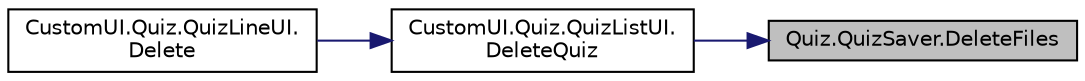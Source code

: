 digraph "Quiz.QuizSaver.DeleteFiles"
{
 // INTERACTIVE_SVG=YES
 // LATEX_PDF_SIZE
  edge [fontname="Helvetica",fontsize="10",labelfontname="Helvetica",labelfontsize="10"];
  node [fontname="Helvetica",fontsize="10",shape=record];
  rankdir="RL";
  Node1 [label="Quiz.QuizSaver.DeleteFiles",height=0.2,width=0.4,color="black", fillcolor="grey75", style="filled", fontcolor="black",tooltip="删除问题存档"];
  Node1 -> Node2 [dir="back",color="midnightblue",fontsize="10",style="solid",fontname="Helvetica"];
  Node2 [label="CustomUI.Quiz.QuizListUI.\lDeleteQuiz",height=0.2,width=0.4,color="black", fillcolor="white", style="filled",URL="$class_custom_u_i_1_1_quiz_1_1_quiz_list_u_i.html#ad56b0e6c597dbaa557e79be3f30b7646",tooltip=" "];
  Node2 -> Node3 [dir="back",color="midnightblue",fontsize="10",style="solid",fontname="Helvetica"];
  Node3 [label="CustomUI.Quiz.QuizLineUI.\lDelete",height=0.2,width=0.4,color="black", fillcolor="white", style="filled",URL="$class_custom_u_i_1_1_quiz_1_1_quiz_line_u_i.html#a58e75913eb17bbf151be7d2207ea73a3",tooltip=" "];
}
